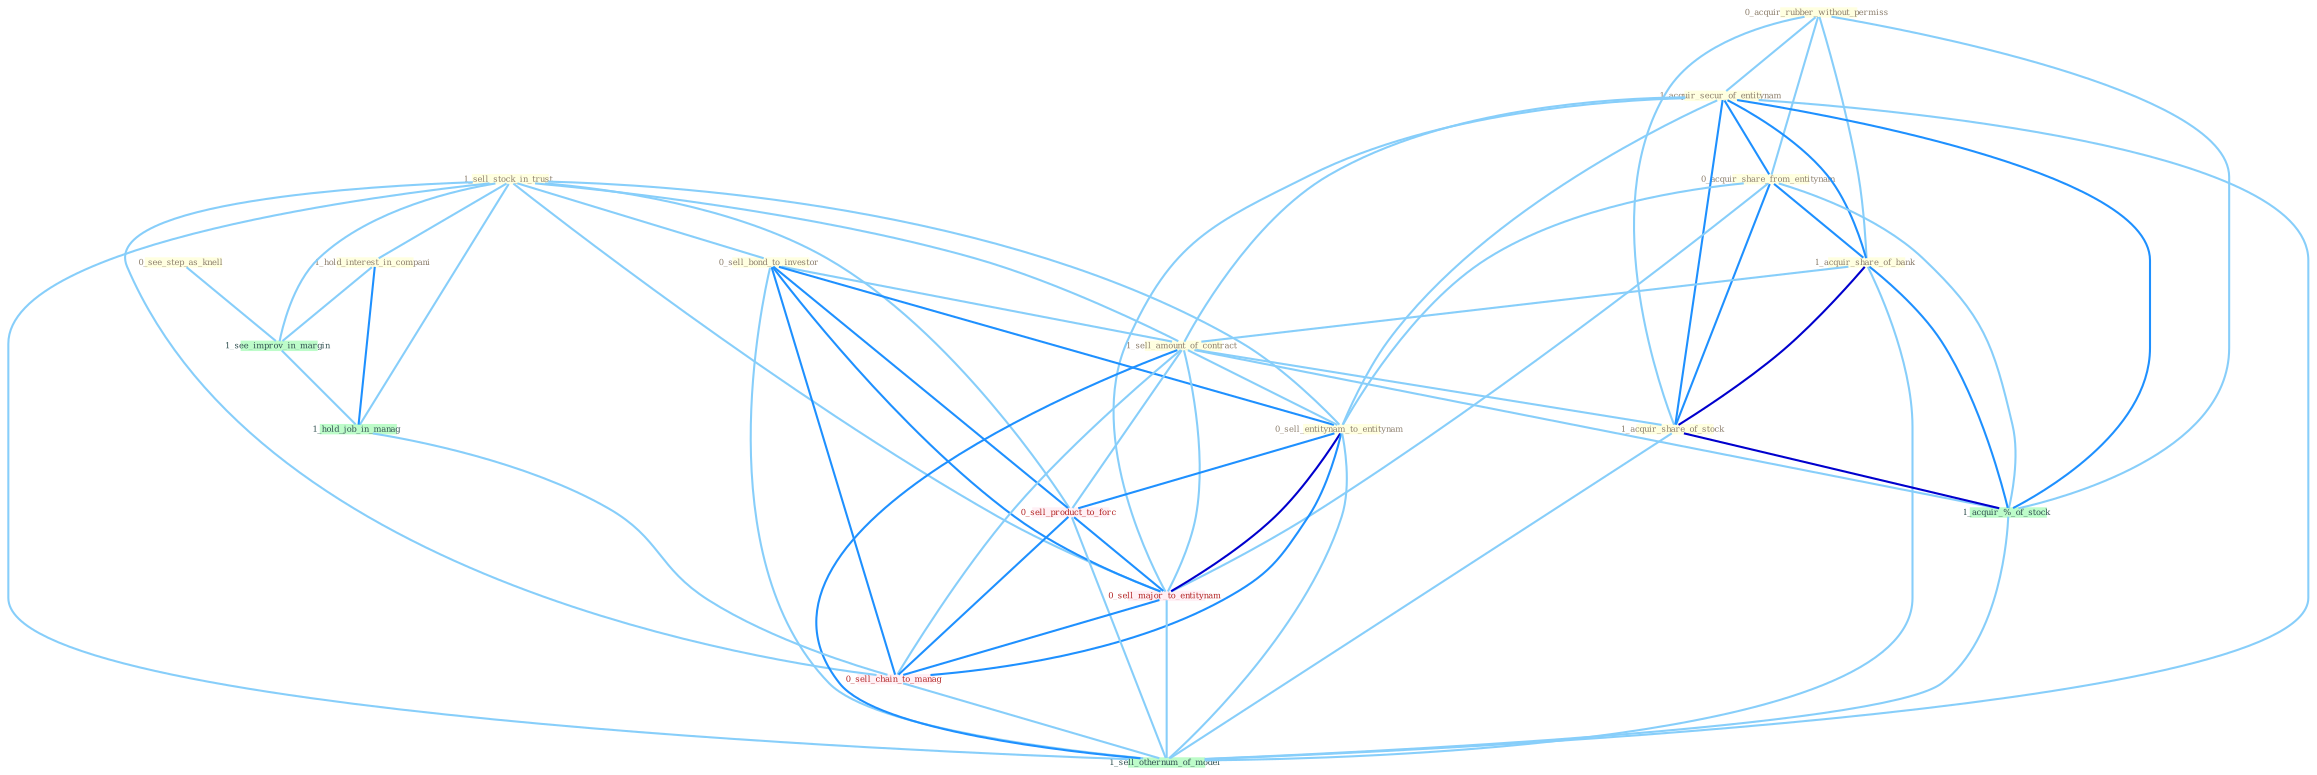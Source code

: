Graph G{ 
    node
    [shape=polygon,style=filled,width=.5,height=.06,color="#BDFCC9",fixedsize=true,fontsize=4,
    fontcolor="#2f4f4f"];
    {node
    [color="#ffffe0", fontcolor="#8b7d6b"] "0_acquir_rubber_without_permiss " "1_acquir_secur_of_entitynam " "1_sell_stock_in_trust " "0_sell_bond_to_investor " "1_hold_interest_in_compani " "0_see_step_as_knell " "0_acquir_share_from_entitynam " "1_acquir_share_of_bank " "1_sell_amount_of_contract " "0_sell_entitynam_to_entitynam " "1_acquir_share_of_stock "}
{node [color="#fff0f5", fontcolor="#b22222"] "0_sell_product_to_forc " "0_sell_major_to_entitynam " "0_sell_chain_to_manag "}
edge [color="#B0E2FF"];

	"0_acquir_rubber_without_permiss " -- "1_acquir_secur_of_entitynam " [w="1", color="#87cefa" ];
	"0_acquir_rubber_without_permiss " -- "0_acquir_share_from_entitynam " [w="1", color="#87cefa" ];
	"0_acquir_rubber_without_permiss " -- "1_acquir_share_of_bank " [w="1", color="#87cefa" ];
	"0_acquir_rubber_without_permiss " -- "1_acquir_share_of_stock " [w="1", color="#87cefa" ];
	"0_acquir_rubber_without_permiss " -- "1_acquir_%_of_stock " [w="1", color="#87cefa" ];
	"1_acquir_secur_of_entitynam " -- "0_acquir_share_from_entitynam " [w="2", color="#1e90ff" , len=0.8];
	"1_acquir_secur_of_entitynam " -- "1_acquir_share_of_bank " [w="2", color="#1e90ff" , len=0.8];
	"1_acquir_secur_of_entitynam " -- "1_sell_amount_of_contract " [w="1", color="#87cefa" ];
	"1_acquir_secur_of_entitynam " -- "0_sell_entitynam_to_entitynam " [w="1", color="#87cefa" ];
	"1_acquir_secur_of_entitynam " -- "1_acquir_share_of_stock " [w="2", color="#1e90ff" , len=0.8];
	"1_acquir_secur_of_entitynam " -- "1_acquir_%_of_stock " [w="2", color="#1e90ff" , len=0.8];
	"1_acquir_secur_of_entitynam " -- "0_sell_major_to_entitynam " [w="1", color="#87cefa" ];
	"1_acquir_secur_of_entitynam " -- "1_sell_othernum_of_model " [w="1", color="#87cefa" ];
	"1_sell_stock_in_trust " -- "0_sell_bond_to_investor " [w="1", color="#87cefa" ];
	"1_sell_stock_in_trust " -- "1_hold_interest_in_compani " [w="1", color="#87cefa" ];
	"1_sell_stock_in_trust " -- "1_sell_amount_of_contract " [w="1", color="#87cefa" ];
	"1_sell_stock_in_trust " -- "0_sell_entitynam_to_entitynam " [w="1", color="#87cefa" ];
	"1_sell_stock_in_trust " -- "1_see_improv_in_margin " [w="1", color="#87cefa" ];
	"1_sell_stock_in_trust " -- "1_hold_job_in_manag " [w="1", color="#87cefa" ];
	"1_sell_stock_in_trust " -- "0_sell_product_to_forc " [w="1", color="#87cefa" ];
	"1_sell_stock_in_trust " -- "0_sell_major_to_entitynam " [w="1", color="#87cefa" ];
	"1_sell_stock_in_trust " -- "0_sell_chain_to_manag " [w="1", color="#87cefa" ];
	"1_sell_stock_in_trust " -- "1_sell_othernum_of_model " [w="1", color="#87cefa" ];
	"0_sell_bond_to_investor " -- "1_sell_amount_of_contract " [w="1", color="#87cefa" ];
	"0_sell_bond_to_investor " -- "0_sell_entitynam_to_entitynam " [w="2", color="#1e90ff" , len=0.8];
	"0_sell_bond_to_investor " -- "0_sell_product_to_forc " [w="2", color="#1e90ff" , len=0.8];
	"0_sell_bond_to_investor " -- "0_sell_major_to_entitynam " [w="2", color="#1e90ff" , len=0.8];
	"0_sell_bond_to_investor " -- "0_sell_chain_to_manag " [w="2", color="#1e90ff" , len=0.8];
	"0_sell_bond_to_investor " -- "1_sell_othernum_of_model " [w="1", color="#87cefa" ];
	"1_hold_interest_in_compani " -- "1_see_improv_in_margin " [w="1", color="#87cefa" ];
	"1_hold_interest_in_compani " -- "1_hold_job_in_manag " [w="2", color="#1e90ff" , len=0.8];
	"0_see_step_as_knell " -- "1_see_improv_in_margin " [w="1", color="#87cefa" ];
	"0_acquir_share_from_entitynam " -- "1_acquir_share_of_bank " [w="2", color="#1e90ff" , len=0.8];
	"0_acquir_share_from_entitynam " -- "0_sell_entitynam_to_entitynam " [w="1", color="#87cefa" ];
	"0_acquir_share_from_entitynam " -- "1_acquir_share_of_stock " [w="2", color="#1e90ff" , len=0.8];
	"0_acquir_share_from_entitynam " -- "1_acquir_%_of_stock " [w="1", color="#87cefa" ];
	"0_acquir_share_from_entitynam " -- "0_sell_major_to_entitynam " [w="1", color="#87cefa" ];
	"1_acquir_share_of_bank " -- "1_sell_amount_of_contract " [w="1", color="#87cefa" ];
	"1_acquir_share_of_bank " -- "1_acquir_share_of_stock " [w="3", color="#0000cd" , len=0.6];
	"1_acquir_share_of_bank " -- "1_acquir_%_of_stock " [w="2", color="#1e90ff" , len=0.8];
	"1_acquir_share_of_bank " -- "1_sell_othernum_of_model " [w="1", color="#87cefa" ];
	"1_sell_amount_of_contract " -- "0_sell_entitynam_to_entitynam " [w="1", color="#87cefa" ];
	"1_sell_amount_of_contract " -- "1_acquir_share_of_stock " [w="1", color="#87cefa" ];
	"1_sell_amount_of_contract " -- "1_acquir_%_of_stock " [w="1", color="#87cefa" ];
	"1_sell_amount_of_contract " -- "0_sell_product_to_forc " [w="1", color="#87cefa" ];
	"1_sell_amount_of_contract " -- "0_sell_major_to_entitynam " [w="1", color="#87cefa" ];
	"1_sell_amount_of_contract " -- "0_sell_chain_to_manag " [w="1", color="#87cefa" ];
	"1_sell_amount_of_contract " -- "1_sell_othernum_of_model " [w="2", color="#1e90ff" , len=0.8];
	"0_sell_entitynam_to_entitynam " -- "0_sell_product_to_forc " [w="2", color="#1e90ff" , len=0.8];
	"0_sell_entitynam_to_entitynam " -- "0_sell_major_to_entitynam " [w="3", color="#0000cd" , len=0.6];
	"0_sell_entitynam_to_entitynam " -- "0_sell_chain_to_manag " [w="2", color="#1e90ff" , len=0.8];
	"0_sell_entitynam_to_entitynam " -- "1_sell_othernum_of_model " [w="1", color="#87cefa" ];
	"1_acquir_share_of_stock " -- "1_acquir_%_of_stock " [w="3", color="#0000cd" , len=0.6];
	"1_acquir_share_of_stock " -- "1_sell_othernum_of_model " [w="1", color="#87cefa" ];
	"1_see_improv_in_margin " -- "1_hold_job_in_manag " [w="1", color="#87cefa" ];
	"1_acquir_%_of_stock " -- "1_sell_othernum_of_model " [w="1", color="#87cefa" ];
	"1_hold_job_in_manag " -- "0_sell_chain_to_manag " [w="1", color="#87cefa" ];
	"0_sell_product_to_forc " -- "0_sell_major_to_entitynam " [w="2", color="#1e90ff" , len=0.8];
	"0_sell_product_to_forc " -- "0_sell_chain_to_manag " [w="2", color="#1e90ff" , len=0.8];
	"0_sell_product_to_forc " -- "1_sell_othernum_of_model " [w="1", color="#87cefa" ];
	"0_sell_major_to_entitynam " -- "0_sell_chain_to_manag " [w="2", color="#1e90ff" , len=0.8];
	"0_sell_major_to_entitynam " -- "1_sell_othernum_of_model " [w="1", color="#87cefa" ];
	"0_sell_chain_to_manag " -- "1_sell_othernum_of_model " [w="1", color="#87cefa" ];
}